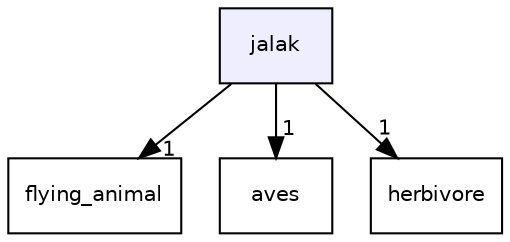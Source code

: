 digraph "jalak" {
  compound=true
  node [ fontsize="10", fontname="Helvetica"];
  edge [ labelfontsize="10", labelfontname="Helvetica"];
  dir_90e165fc2c7d47c12d2f5995c415db5c [shape=box, label="jalak", style="filled", fillcolor="#eeeeff", pencolor="black", URL="dir_90e165fc2c7d47c12d2f5995c415db5c.html"];
  dir_b1c35ce512719b49e7917450efc9175b [shape=box label="flying_animal" URL="dir_b1c35ce512719b49e7917450efc9175b.html"];
  dir_f8960d0c328634cb81407409d616a6c5 [shape=box label="aves" URL="dir_f8960d0c328634cb81407409d616a6c5.html"];
  dir_d4ca59e490dfb2dbec08597c24ba1a3e [shape=box label="herbivore" URL="dir_d4ca59e490dfb2dbec08597c24ba1a3e.html"];
  dir_90e165fc2c7d47c12d2f5995c415db5c->dir_b1c35ce512719b49e7917450efc9175b [headlabel="1", labeldistance=1.5 headhref="dir_000024_000018.html"];
  dir_90e165fc2c7d47c12d2f5995c415db5c->dir_f8960d0c328634cb81407409d616a6c5 [headlabel="1", labeldistance=1.5 headhref="dir_000024_000003.html"];
  dir_90e165fc2c7d47c12d2f5995c415db5c->dir_d4ca59e490dfb2dbec08597c24ba1a3e [headlabel="1", labeldistance=1.5 headhref="dir_000024_000022.html"];
}
